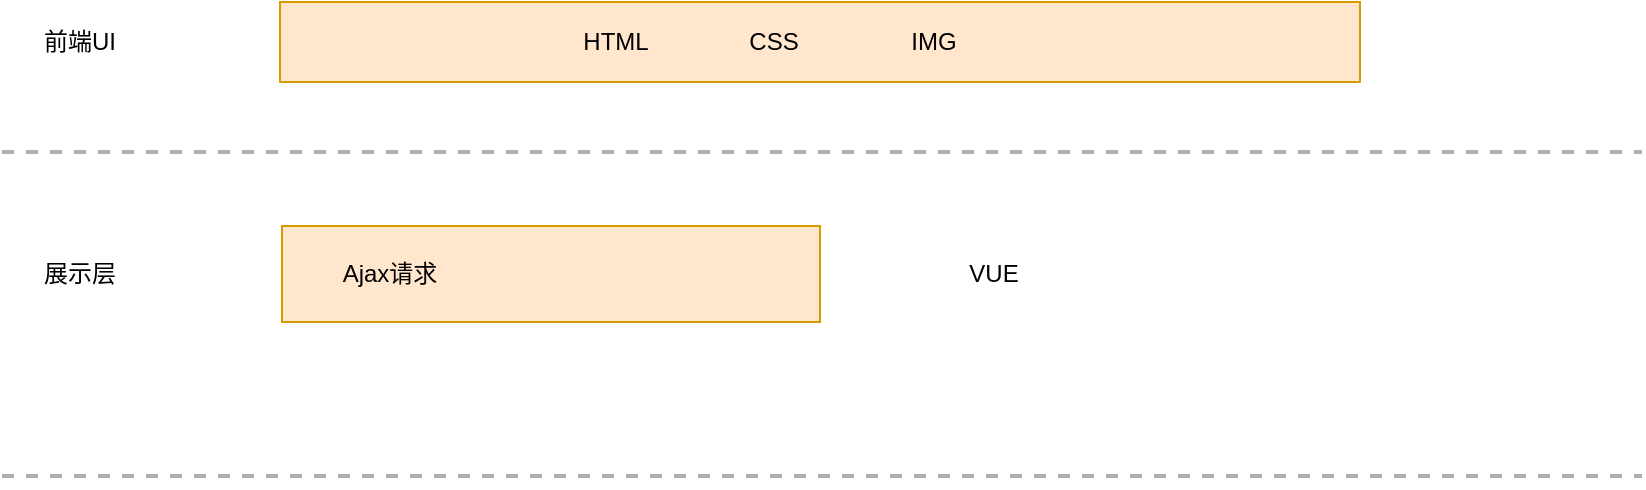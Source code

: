 <mxfile version="11.1.4" type="github"><diagram id="wEb1b6HXxsMHYV4dqPqa" name="Page-1"><mxGraphModel dx="1422" dy="715" grid="1" gridSize="10" guides="1" tooltips="1" connect="1" arrows="1" fold="1" page="1" pageScale="1" pageWidth="1169" pageHeight="1654" math="0" shadow="0"><root><mxCell id="0"/><mxCell id="1" parent="0"/><mxCell id="7lN_JRS0yC2XyBkx5bSR-3" value="" style="rounded=0;whiteSpace=wrap;html=1;fillColor=#ffe6cc;strokeColor=#d79b00;" vertex="1" parent="1"><mxGeometry x="290" y="80" width="540" height="40" as="geometry"/></mxCell><mxCell id="7lN_JRS0yC2XyBkx5bSR-5" value="" style="line;strokeWidth=2;html=1;dashed=1;strokeColor=#B0B0B0;" vertex="1" parent="1"><mxGeometry x="151" y="150" width="820" height="10" as="geometry"/></mxCell><mxCell id="7lN_JRS0yC2XyBkx5bSR-6" value="前端UI" style="text;html=1;strokeColor=none;fillColor=none;align=center;verticalAlign=middle;whiteSpace=wrap;rounded=0;" vertex="1" parent="1"><mxGeometry x="170" y="90" width="40" height="20" as="geometry"/></mxCell><mxCell id="7lN_JRS0yC2XyBkx5bSR-7" value="HTML" style="text;html=1;strokeColor=none;fillColor=none;align=center;verticalAlign=middle;whiteSpace=wrap;rounded=0;" vertex="1" parent="1"><mxGeometry x="438" y="90" width="40" height="20" as="geometry"/></mxCell><mxCell id="7lN_JRS0yC2XyBkx5bSR-8" value="VUE" style="text;html=1;strokeColor=none;fillColor=none;align=center;verticalAlign=middle;whiteSpace=wrap;rounded=0;" vertex="1" parent="1"><mxGeometry x="627" y="206" width="40" height="20" as="geometry"/></mxCell><mxCell id="7lN_JRS0yC2XyBkx5bSR-9" value="CSS" style="text;html=1;strokeColor=none;fillColor=none;align=center;verticalAlign=middle;whiteSpace=wrap;rounded=0;" vertex="1" parent="1"><mxGeometry x="517" y="90" width="40" height="20" as="geometry"/></mxCell><mxCell id="7lN_JRS0yC2XyBkx5bSR-10" value="IMG" style="text;html=1;strokeColor=none;fillColor=none;align=center;verticalAlign=middle;whiteSpace=wrap;rounded=0;" vertex="1" parent="1"><mxGeometry x="597" y="90" width="40" height="20" as="geometry"/></mxCell><mxCell id="7lN_JRS0yC2XyBkx5bSR-11" value="" style="rounded=0;whiteSpace=wrap;html=1;fillColor=#ffe6cc;strokeColor=#d79b00;" vertex="1" parent="1"><mxGeometry x="291" y="192" width="269" height="48" as="geometry"/></mxCell><mxCell id="7lN_JRS0yC2XyBkx5bSR-12" value="" style="line;strokeWidth=2;html=1;dashed=1;strokeColor=#B0B0B0;" vertex="1" parent="1"><mxGeometry x="151" y="312" width="820" height="10" as="geometry"/></mxCell><mxCell id="7lN_JRS0yC2XyBkx5bSR-13" value="展示层" style="text;html=1;strokeColor=none;fillColor=none;align=center;verticalAlign=middle;whiteSpace=wrap;rounded=0;" vertex="1" parent="1"><mxGeometry x="170" y="206" width="40" height="20" as="geometry"/></mxCell><mxCell id="7lN_JRS0yC2XyBkx5bSR-18" value="Ajax请求" style="text;html=1;strokeColor=none;fillColor=none;align=center;verticalAlign=middle;whiteSpace=wrap;rounded=0;dashed=1;" vertex="1" parent="1"><mxGeometry x="320" y="206" width="50" height="20" as="geometry"/></mxCell></root></mxGraphModel></diagram></mxfile>